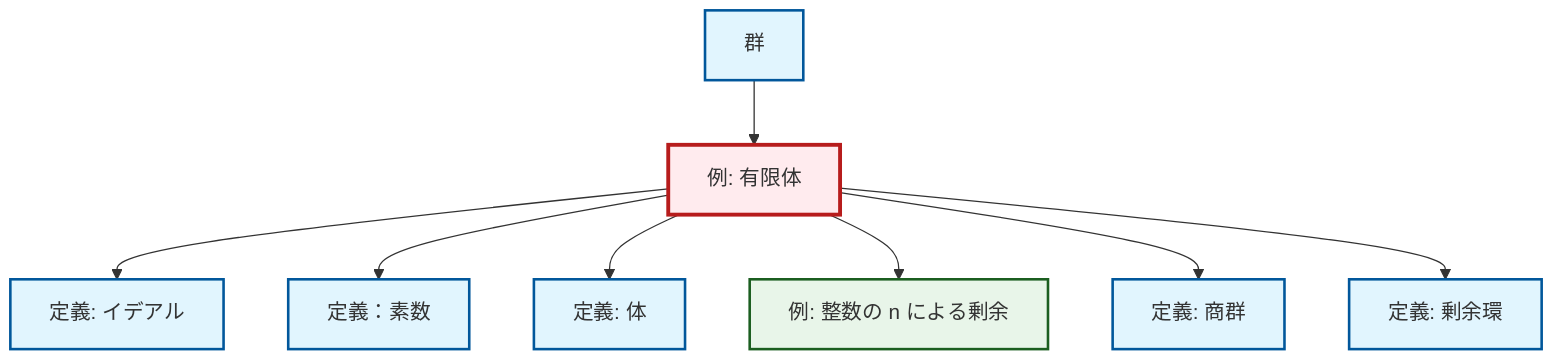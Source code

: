 graph TD
    classDef definition fill:#e1f5fe,stroke:#01579b,stroke-width:2px
    classDef theorem fill:#f3e5f5,stroke:#4a148c,stroke-width:2px
    classDef axiom fill:#fff3e0,stroke:#e65100,stroke-width:2px
    classDef example fill:#e8f5e9,stroke:#1b5e20,stroke-width:2px
    classDef current fill:#ffebee,stroke:#b71c1c,stroke-width:3px
    def-field["定義: 体"]:::definition
    def-ideal["定義: イデアル"]:::definition
    def-quotient-group["定義: 商群"]:::definition
    def-group["群"]:::definition
    ex-quotient-integers-mod-n["例: 整数の n による剰余"]:::example
    def-prime["定義：素数"]:::definition
    ex-finite-field["例: 有限体"]:::example
    def-quotient-ring["定義: 剰余環"]:::definition
    ex-finite-field --> def-ideal
    ex-finite-field --> def-prime
    ex-finite-field --> def-field
    ex-finite-field --> ex-quotient-integers-mod-n
    def-group --> ex-finite-field
    ex-finite-field --> def-quotient-group
    ex-finite-field --> def-quotient-ring
    class ex-finite-field current